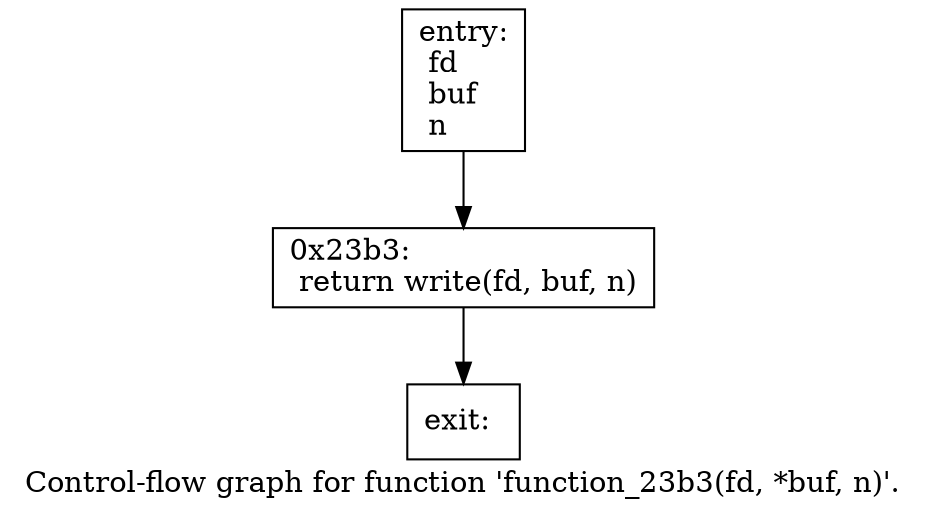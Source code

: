 digraph "Control-flow graph for function 'function_23b3(fd, *buf, n)'." {
  label="Control-flow graph for function 'function_23b3(fd, *buf, n)'.";
  node [shape=record];

  Node077107D8 [label="{entry:\l  fd\l  buf\l  n\l}"];
  Node077107D8 -> Node07710358;
  Node07710358 [label="{0x23b3:\l  return write(fd, buf, n)\l}"];
  Node07710358 -> Node07710790;
  Node07710790 [label="{exit:\l}"];

}
